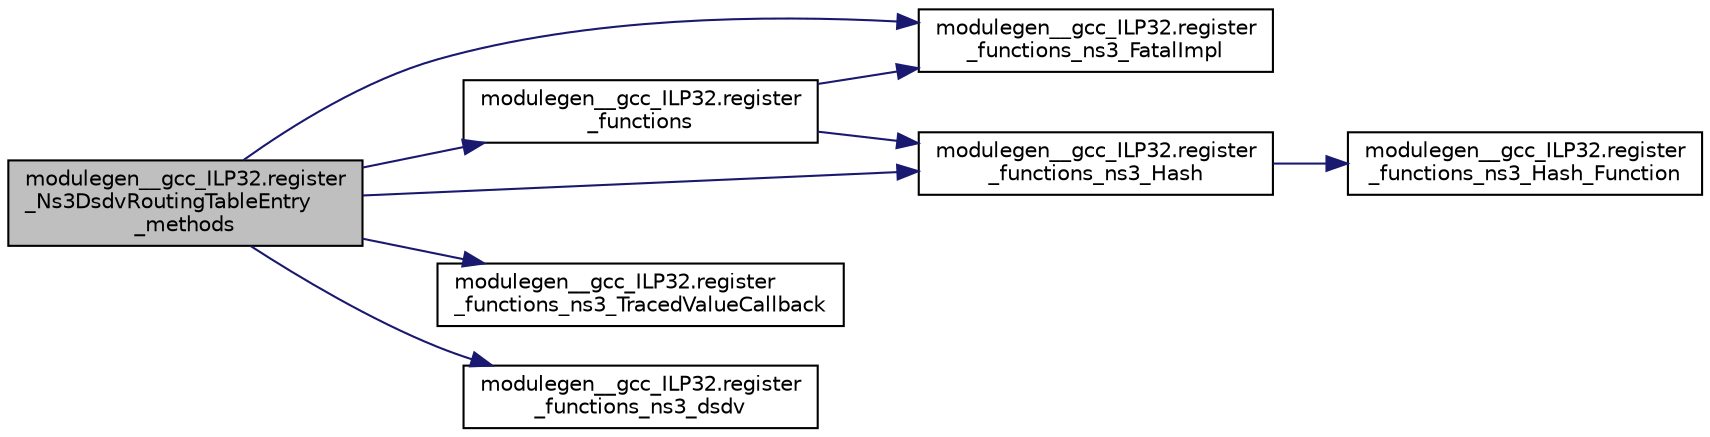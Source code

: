 digraph "modulegen__gcc_ILP32.register_Ns3DsdvRoutingTableEntry_methods"
{
  edge [fontname="Helvetica",fontsize="10",labelfontname="Helvetica",labelfontsize="10"];
  node [fontname="Helvetica",fontsize="10",shape=record];
  rankdir="LR";
  Node1 [label="modulegen__gcc_ILP32.register\l_Ns3DsdvRoutingTableEntry\l_methods",height=0.2,width=0.4,color="black", fillcolor="grey75", style="filled", fontcolor="black"];
  Node1 -> Node2 [color="midnightblue",fontsize="10",style="solid"];
  Node2 [label="modulegen__gcc_ILP32.register\l_functions",height=0.2,width=0.4,color="black", fillcolor="white", style="filled",URL="$d5/d79/namespacemodulegen____gcc__ILP32.html#a78223e19764a9a9c4a101c5cff0fe501"];
  Node2 -> Node3 [color="midnightblue",fontsize="10",style="solid"];
  Node3 [label="modulegen__gcc_ILP32.register\l_functions_ns3_FatalImpl",height=0.2,width=0.4,color="black", fillcolor="white", style="filled",URL="$d5/d79/namespacemodulegen____gcc__ILP32.html#afe103c28425c708bef38a8cb16badb60"];
  Node2 -> Node4 [color="midnightblue",fontsize="10",style="solid"];
  Node4 [label="modulegen__gcc_ILP32.register\l_functions_ns3_Hash",height=0.2,width=0.4,color="black", fillcolor="white", style="filled",URL="$d5/d79/namespacemodulegen____gcc__ILP32.html#a15bbba0d88ee02afb1f5d32d8a94ea14"];
  Node4 -> Node5 [color="midnightblue",fontsize="10",style="solid"];
  Node5 [label="modulegen__gcc_ILP32.register\l_functions_ns3_Hash_Function",height=0.2,width=0.4,color="black", fillcolor="white", style="filled",URL="$d5/d79/namespacemodulegen____gcc__ILP32.html#a0f9329a49ae57d68c45aee88be7a193f"];
  Node1 -> Node3 [color="midnightblue",fontsize="10",style="solid"];
  Node1 -> Node4 [color="midnightblue",fontsize="10",style="solid"];
  Node1 -> Node6 [color="midnightblue",fontsize="10",style="solid"];
  Node6 [label="modulegen__gcc_ILP32.register\l_functions_ns3_TracedValueCallback",height=0.2,width=0.4,color="black", fillcolor="white", style="filled",URL="$d5/d79/namespacemodulegen____gcc__ILP32.html#af7ef11aed69cbf420d75dc2f54dcef3d"];
  Node1 -> Node7 [color="midnightblue",fontsize="10",style="solid"];
  Node7 [label="modulegen__gcc_ILP32.register\l_functions_ns3_dsdv",height=0.2,width=0.4,color="black", fillcolor="white", style="filled",URL="$d5/d79/namespacemodulegen____gcc__ILP32.html#ae4069d5964aca3104c6fa1bb7c470c4c"];
}

